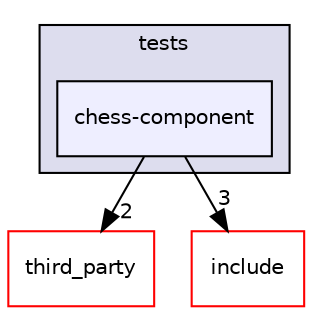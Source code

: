 digraph "tests/chess-component" {
  compound=true
  node [ fontsize="10", fontname="Helvetica"];
  edge [ labelfontsize="10", labelfontname="Helvetica"];
  subgraph clusterdir_59425e443f801f1f2fd8bbe4959a3ccf {
    graph [ bgcolor="#ddddee", pencolor="black", label="tests" fontname="Helvetica", fontsize="10", URL="dir_59425e443f801f1f2fd8bbe4959a3ccf.html"]
  dir_5a5575b32e60ee3e3cfc4f1ab497f904 [shape=box, label="chess-component", style="filled", fillcolor="#eeeeff", pencolor="black", URL="dir_5a5575b32e60ee3e3cfc4f1ab497f904.html"];
  }
  dir_44f42edf5dd23d4deca0321224e9ce90 [shape=box label="third_party" fillcolor="white" style="filled" color="red" URL="dir_44f42edf5dd23d4deca0321224e9ce90.html"];
  dir_d44c64559bbebec7f509842c48db8b23 [shape=box label="include" fillcolor="white" style="filled" color="red" URL="dir_d44c64559bbebec7f509842c48db8b23.html"];
  dir_5a5575b32e60ee3e3cfc4f1ab497f904->dir_44f42edf5dd23d4deca0321224e9ce90 [headlabel="2", labeldistance=1.5 headhref="dir_000011_000016.html"];
  dir_5a5575b32e60ee3e3cfc4f1ab497f904->dir_d44c64559bbebec7f509842c48db8b23 [headlabel="3", labeldistance=1.5 headhref="dir_000011_000001.html"];
}
